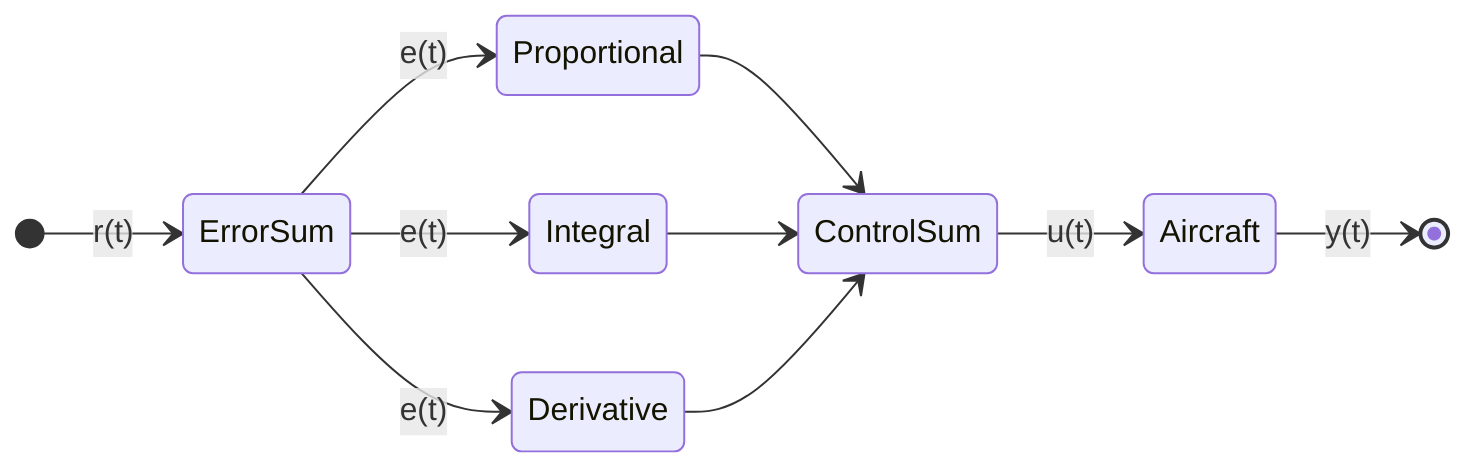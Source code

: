 stateDiagram-v2
    direction LR
  [*] --> ErrorSum: r(t)
  ErrorSum --> Proportional: e(t)
  ErrorSum --> Integral: e(t)
  ErrorSum --> Derivative: e(t)
  Proportional --> ControlSum
  Integral --> ControlSum
  Derivative --> ControlSum
  ControlSum --> Aircraft: u(t)
  Aircraft --> [*]: y(t)